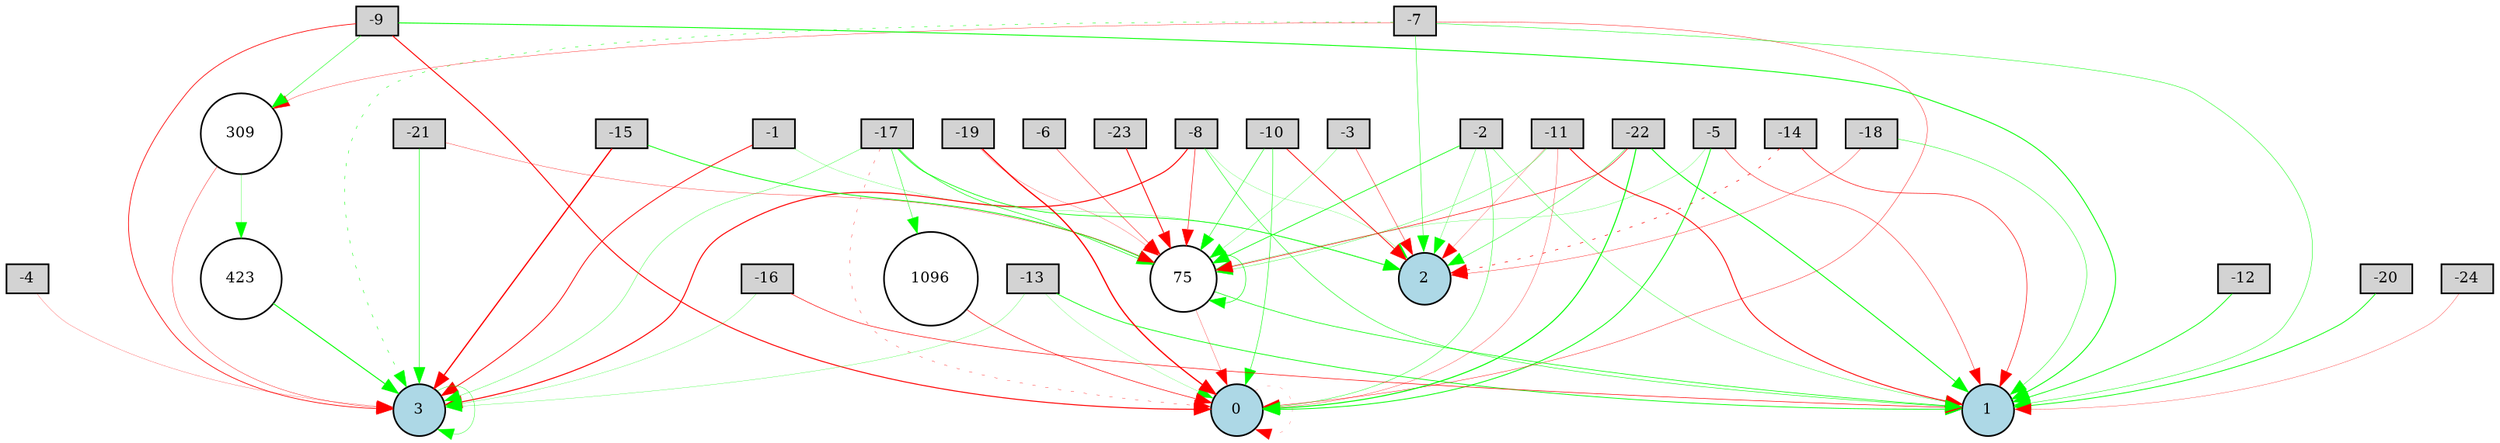 digraph {
	node [fontsize=9 height=0.2 shape=circle width=0.2]
	-1 [fillcolor=lightgray shape=box style=filled]
	-2 [fillcolor=lightgray shape=box style=filled]
	-3 [fillcolor=lightgray shape=box style=filled]
	-4 [fillcolor=lightgray shape=box style=filled]
	-5 [fillcolor=lightgray shape=box style=filled]
	-6 [fillcolor=lightgray shape=box style=filled]
	-7 [fillcolor=lightgray shape=box style=filled]
	-8 [fillcolor=lightgray shape=box style=filled]
	-9 [fillcolor=lightgray shape=box style=filled]
	-10 [fillcolor=lightgray shape=box style=filled]
	-11 [fillcolor=lightgray shape=box style=filled]
	-12 [fillcolor=lightgray shape=box style=filled]
	-13 [fillcolor=lightgray shape=box style=filled]
	-14 [fillcolor=lightgray shape=box style=filled]
	-15 [fillcolor=lightgray shape=box style=filled]
	-16 [fillcolor=lightgray shape=box style=filled]
	-17 [fillcolor=lightgray shape=box style=filled]
	-18 [fillcolor=lightgray shape=box style=filled]
	-19 [fillcolor=lightgray shape=box style=filled]
	-20 [fillcolor=lightgray shape=box style=filled]
	-21 [fillcolor=lightgray shape=box style=filled]
	-22 [fillcolor=lightgray shape=box style=filled]
	-23 [fillcolor=lightgray shape=box style=filled]
	-24 [fillcolor=lightgray shape=box style=filled]
	0 [fillcolor=lightblue style=filled]
	1 [fillcolor=lightblue style=filled]
	2 [fillcolor=lightblue style=filled]
	3 [fillcolor=lightblue style=filled]
	423 [fillcolor=white style=filled]
	1096 [fillcolor=white style=filled]
	75 [fillcolor=white style=filled]
	309 [fillcolor=white style=filled]
	-10 -> 2 [color=red penwidth=0.49291668239804387 style=solid]
	-2 -> 0 [color=green penwidth=0.2462226670567537 style=solid]
	-24 -> 1 [color=red penwidth=0.1718636033772768 style=solid]
	-11 -> 1 [color=red penwidth=0.5576635384340382 style=solid]
	-16 -> 3 [color=green penwidth=0.14810788768462924 style=solid]
	-17 -> 0 [color=red penwidth=0.19762056616111698 style=dotted]
	309 -> 3 [color=red penwidth=0.23377292479934808 style=solid]
	75 -> 0 [color=red penwidth=0.16535984471821552 style=solid]
	-18 -> 1 [color=green penwidth=0.2656986115961879 style=solid]
	-13 -> 3 [color=green penwidth=0.15209281185990198 style=solid]
	-2 -> 2 [color=green penwidth=0.1834653818362543 style=solid]
	-8 -> 1 [color=green penwidth=0.3101723389685186 style=solid]
	-22 -> 0 [color=green penwidth=0.6244763747941446 style=solid]
	75 -> 75 [color=green penwidth=0.3409272310118797 style=solid]
	75 -> 1 [color=green penwidth=0.40005120427321295 style=solid]
	423 -> 3 [color=green penwidth=0.5934957501869029 style=solid]
	-2 -> 1 [color=green penwidth=0.21596072439512853 style=solid]
	-5 -> 1 [color=red penwidth=0.276640477604559 style=solid]
	-22 -> 75 [color=red penwidth=0.3544529663808107 style=solid]
	-21 -> 75 [color=red penwidth=0.19728157769696542 style=solid]
	-11 -> 0 [color=red penwidth=0.18402007060709186 style=solid]
	-14 -> 2 [color=red penwidth=0.3714433865547391 style=dotted]
	-17 -> 3 [color=green penwidth=0.19407395828158147 style=solid]
	-12 -> 1 [color=green penwidth=0.4719510859364915 style=solid]
	-4 -> 3 [color=red penwidth=0.1347523761100375 style=solid]
	-10 -> 75 [color=green penwidth=0.3007834796142375 style=solid]
	-19 -> 75 [color=red penwidth=0.1518168853561489 style=solid]
	-9 -> 309 [color=green penwidth=0.28198381925303095 style=solid]
	-3 -> 2 [color=red penwidth=0.2722934899688537 style=solid]
	-8 -> 2 [color=green penwidth=0.12973077244950706 style=solid]
	-22 -> 1 [color=green penwidth=0.5585481131057024 style=solid]
	-9 -> 1 [color=green penwidth=0.5486371756355378 style=solid]
	-6 -> 75 [color=red penwidth=0.27834511269888706 style=solid]
	-18 -> 2 [color=red penwidth=0.21437709227218854 style=solid]
	-10 -> 0 [color=green penwidth=0.31217286126435795 style=solid]
	-5 -> 75 [color=green penwidth=0.15103125644925539 style=solid]
	-5 -> 0 [color=green penwidth=0.5165753625478541 style=solid]
	-17 -> 1096 [color=green penwidth=0.2760069719442676 style=solid]
	0 -> 0 [color=red penwidth=0.11933659429282718 style=dotted]
	1096 -> 0 [color=red penwidth=0.37018870268580284 style=solid]
	-17 -> 2 [color=green penwidth=0.44121391558492884 style=solid]
	-15 -> 75 [color=green penwidth=0.500564162911712 style=solid]
	-1 -> 2 [color=green penwidth=0.14283689506604746 style=solid]
	-21 -> 3 [color=green penwidth=0.3166889795299235 style=solid]
	-16 -> 1 [color=red penwidth=0.35828300981883054 style=solid]
	-17 -> 75 [color=green penwidth=0.36454953863368744 style=solid]
	-8 -> 3 [color=red penwidth=0.6260657600960716 style=solid]
	-23 -> 75 [color=red penwidth=0.5526389576267849 style=solid]
	-9 -> 0 [color=red penwidth=0.6097843715958542 style=solid]
	-7 -> 2 [color=green penwidth=0.26886437287693227 style=solid]
	-7 -> 309 [color=red penwidth=0.20244172674468547 style=solid]
	-13 -> 1 [color=green penwidth=0.46105889867232475 style=solid]
	-19 -> 0 [color=red penwidth=0.7755819383353965 style=solid]
	-22 -> 2 [color=green penwidth=0.2595555086272985 style=solid]
	-2 -> 75 [color=green penwidth=0.4380737222684906 style=solid]
	-14 -> 1 [color=red penwidth=0.3597048424255047 style=solid]
	-7 -> 3 [color=green penwidth=0.27489948731587077 style=dotted]
	-20 -> 1 [color=green penwidth=0.4833735153889974 style=solid]
	-1 -> 3 [color=red penwidth=0.5168637633706908 style=solid]
	-11 -> 2 [color=red penwidth=0.14901328486146703 style=solid]
	-7 -> 0 [color=red penwidth=0.24390826279974195 style=solid]
	-3 -> 75 [color=green penwidth=0.1701287851742097 style=solid]
	-9 -> 3 [color=red penwidth=0.4377472895539163 style=solid]
	-15 -> 3 [color=red penwidth=0.7733458294152268 style=solid]
	-7 -> 1 [color=green penwidth=0.268567136843741 style=solid]
	-11 -> 75 [color=green penwidth=0.20209017900556386 style=solid]
	-13 -> 0 [color=green penwidth=0.1317560216334397 style=solid]
	-8 -> 75 [color=red penwidth=0.33921002290238367 style=solid]
	309 -> 423 [color=green penwidth=0.16628494189593174 style=solid]
	3 -> 3 [color=green penwidth=0.22291135703163736 style=solid]
}
